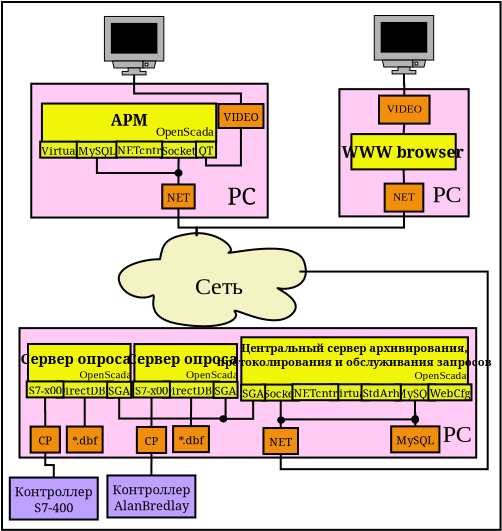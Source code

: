 <?xml version="1.0" encoding="UTF-8"?>
<dia:diagram xmlns:dia="http://www.lysator.liu.se/~alla/dia/">
  <dia:layer name="Тло" visible="true">
    <dia:group>
      <dia:object type="Standard - Box" version="0" id="O0">
        <dia:attribute name="obj_pos">
          <dia:point val="21.493,-13.909"/>
        </dia:attribute>
        <dia:attribute name="obj_bb">
          <dia:rectangle val="21.443,-13.959;46.47,12.534"/>
        </dia:attribute>
        <dia:attribute name="elem_corner">
          <dia:point val="21.493,-13.909"/>
        </dia:attribute>
        <dia:attribute name="elem_width">
          <dia:real val="24.927"/>
        </dia:attribute>
        <dia:attribute name="elem_height">
          <dia:real val="26.392"/>
        </dia:attribute>
        <dia:attribute name="show_background">
          <dia:boolean val="true"/>
        </dia:attribute>
      </dia:object>
      <dia:object type="Flowchart - Box" version="0" id="O1">
        <dia:attribute name="obj_pos">
          <dia:point val="22.029,9.868"/>
        </dia:attribute>
        <dia:attribute name="obj_bb">
          <dia:rectangle val="21.979,9.818;26.185,12.018"/>
        </dia:attribute>
        <dia:attribute name="elem_corner">
          <dia:point val="22.029,9.868"/>
        </dia:attribute>
        <dia:attribute name="elem_width">
          <dia:real val="4.106"/>
        </dia:attribute>
        <dia:attribute name="elem_height">
          <dia:real val="2.1"/>
        </dia:attribute>
        <dia:attribute name="inner_color">
          <dia:color val="#bda0ff"/>
        </dia:attribute>
        <dia:attribute name="show_background">
          <dia:boolean val="true"/>
        </dia:attribute>
        <dia:attribute name="padding">
          <dia:real val="0.2"/>
        </dia:attribute>
        <dia:attribute name="text">
          <dia:composite type="text">
            <dia:attribute name="string">
              <dia:string>#Контроллер
S7-400#</dia:string>
            </dia:attribute>
            <dia:attribute name="font">
              <dia:font family="serif" style="0" name="Times-Roman"/>
            </dia:attribute>
            <dia:attribute name="height">
              <dia:real val="0.8"/>
            </dia:attribute>
            <dia:attribute name="pos">
              <dia:point val="24.082,10.718"/>
            </dia:attribute>
            <dia:attribute name="color">
              <dia:color val="#000000"/>
            </dia:attribute>
            <dia:attribute name="alignment">
              <dia:enum val="1"/>
            </dia:attribute>
          </dia:composite>
        </dia:attribute>
      </dia:object>
      <dia:object type="Network - Cloud" version="0" id="O2">
        <dia:attribute name="obj_pos">
          <dia:point val="27.332,-2.353"/>
        </dia:attribute>
        <dia:attribute name="obj_bb">
          <dia:rectangle val="27.332,-2.353;36.686,2.306"/>
        </dia:attribute>
        <dia:attribute name="elem_corner">
          <dia:point val="27.332,-2.353"/>
        </dia:attribute>
        <dia:attribute name="elem_width">
          <dia:real val="9.354"/>
        </dia:attribute>
        <dia:attribute name="elem_height">
          <dia:real val="4.658"/>
        </dia:attribute>
        <dia:attribute name="line_width">
          <dia:real val="0.1"/>
        </dia:attribute>
        <dia:attribute name="line_colour">
          <dia:color val="#000000"/>
        </dia:attribute>
        <dia:attribute name="fill_colour">
          <dia:color val="#f4f3c4"/>
        </dia:attribute>
        <dia:attribute name="show_background">
          <dia:boolean val="true"/>
        </dia:attribute>
        <dia:attribute name="line_style">
          <dia:enum val="0"/>
          <dia:real val="1"/>
        </dia:attribute>
        <dia:attribute name="text">
          <dia:composite type="text">
            <dia:attribute name="string">
              <dia:string>#Cеть#</dia:string>
            </dia:attribute>
            <dia:attribute name="font">
              <dia:font family="times new roman" style="0" name="Times-Roman"/>
            </dia:attribute>
            <dia:attribute name="height">
              <dia:real val="1.5"/>
            </dia:attribute>
            <dia:attribute name="pos">
              <dia:point val="32.26,0.359"/>
            </dia:attribute>
            <dia:attribute name="color">
              <dia:color val="#000000"/>
            </dia:attribute>
            <dia:attribute name="alignment">
              <dia:enum val="1"/>
            </dia:attribute>
          </dia:composite>
        </dia:attribute>
        <dia:attribute name="flip_horizontal">
          <dia:boolean val="false"/>
        </dia:attribute>
        <dia:attribute name="flip_vertical">
          <dia:boolean val="false"/>
        </dia:attribute>
      </dia:object>
      <dia:object type="Standard - Box" version="0" id="O3">
        <dia:attribute name="obj_pos">
          <dia:point val="22.368,2.397"/>
        </dia:attribute>
        <dia:attribute name="obj_bb">
          <dia:rectangle val="22.318,2.347;45.253,8.92"/>
        </dia:attribute>
        <dia:attribute name="elem_corner">
          <dia:point val="22.368,2.397"/>
        </dia:attribute>
        <dia:attribute name="elem_width">
          <dia:real val="22.835"/>
        </dia:attribute>
        <dia:attribute name="elem_height">
          <dia:real val="6.473"/>
        </dia:attribute>
        <dia:attribute name="inner_color">
          <dia:color val="#ffcbf5"/>
        </dia:attribute>
        <dia:attribute name="show_background">
          <dia:boolean val="true"/>
        </dia:attribute>
      </dia:object>
      <dia:object type="Standard - Text" version="0" id="O4">
        <dia:attribute name="obj_pos">
          <dia:point val="44.25,8.093"/>
        </dia:attribute>
        <dia:attribute name="obj_bb">
          <dia:rectangle val="43.541,7.009;44.925,8.91"/>
        </dia:attribute>
        <dia:attribute name="text">
          <dia:composite type="text">
            <dia:attribute name="string">
              <dia:string>#PC#</dia:string>
            </dia:attribute>
            <dia:attribute name="font">
              <dia:font family="times new roman" style="0" name="Times-Roman"/>
            </dia:attribute>
            <dia:attribute name="height">
              <dia:real val="1.5"/>
            </dia:attribute>
            <dia:attribute name="pos">
              <dia:point val="44.25,8.093"/>
            </dia:attribute>
            <dia:attribute name="color">
              <dia:color val="#000000"/>
            </dia:attribute>
            <dia:attribute name="alignment">
              <dia:enum val="1"/>
            </dia:attribute>
          </dia:composite>
        </dia:attribute>
      </dia:object>
      <dia:object type="Standard - ZigZagLine" version="0" id="O5">
        <dia:attribute name="obj_pos">
          <dia:point val="25.629,5.866"/>
        </dia:attribute>
        <dia:attribute name="obj_bb">
          <dia:rectangle val="25.579,5.816;25.679,7.367"/>
        </dia:attribute>
        <dia:attribute name="orth_points">
          <dia:point val="25.629,5.866"/>
          <dia:point val="25.629,6.592"/>
          <dia:point val="25.629,6.592"/>
          <dia:point val="25.629,7.317"/>
        </dia:attribute>
        <dia:attribute name="orth_orient">
          <dia:enum val="1"/>
          <dia:enum val="0"/>
          <dia:enum val="1"/>
        </dia:attribute>
        <dia:connections>
          <dia:connection handle="1" to="O65" connection="2"/>
        </dia:connections>
      </dia:object>
      <dia:object type="Standard - ZigZagLine" version="0" id="O6">
        <dia:attribute name="obj_pos">
          <dia:point val="23.649,5.861"/>
        </dia:attribute>
        <dia:attribute name="obj_bb">
          <dia:rectangle val="23.599,5.811;23.706,7.37"/>
        </dia:attribute>
        <dia:attribute name="orth_points">
          <dia:point val="23.649,5.861"/>
          <dia:point val="23.649,6.591"/>
          <dia:point val="23.656,6.591"/>
          <dia:point val="23.656,7.32"/>
        </dia:attribute>
        <dia:attribute name="orth_orient">
          <dia:enum val="1"/>
          <dia:enum val="0"/>
          <dia:enum val="1"/>
        </dia:attribute>
        <dia:connections>
          <dia:connection handle="1" to="O64" connection="2"/>
        </dia:connections>
      </dia:object>
      <dia:object type="Standard - ZigZagLine" version="0" id="O7">
        <dia:attribute name="obj_pos">
          <dia:point val="23.656,8.62"/>
        </dia:attribute>
        <dia:attribute name="obj_bb">
          <dia:rectangle val="23.606,8.57;24.132,9.918"/>
        </dia:attribute>
        <dia:attribute name="orth_points">
          <dia:point val="23.656,8.62"/>
          <dia:point val="23.656,9.244"/>
          <dia:point val="24.082,9.244"/>
          <dia:point val="24.082,9.868"/>
        </dia:attribute>
        <dia:attribute name="orth_orient">
          <dia:enum val="1"/>
          <dia:enum val="0"/>
          <dia:enum val="1"/>
        </dia:attribute>
        <dia:connections>
          <dia:connection handle="0" to="O64" connection="13"/>
          <dia:connection handle="1" to="O1" connection="2"/>
        </dia:connections>
      </dia:object>
      <dia:object type="Standard - ZigZagLine" version="0" id="O8">
        <dia:attribute name="obj_pos">
          <dia:point val="35.43,8.692"/>
        </dia:attribute>
        <dia:attribute name="obj_bb">
          <dia:rectangle val="35.38,-0.481;45.827,9.5"/>
        </dia:attribute>
        <dia:attribute name="orth_points">
          <dia:point val="35.43,8.692"/>
          <dia:point val="35.43,9.45"/>
          <dia:point val="45.777,9.45"/>
          <dia:point val="45.777,-0.431"/>
          <dia:point val="36.365,-0.431"/>
        </dia:attribute>
        <dia:attribute name="orth_orient">
          <dia:enum val="1"/>
          <dia:enum val="0"/>
          <dia:enum val="1"/>
          <dia:enum val="0"/>
        </dia:attribute>
        <dia:connections>
          <dia:connection handle="0" to="O63" connection="13"/>
          <dia:connection handle="1" to="O2" connection="2"/>
        </dia:connections>
      </dia:object>
      <dia:object type="Standard - ZigZagLine" version="0" id="O9">
        <dia:attribute name="obj_pos">
          <dia:point val="35.43,6.02"/>
        </dia:attribute>
        <dia:attribute name="obj_bb">
          <dia:rectangle val="35.38,5.97;35.48,7.442"/>
        </dia:attribute>
        <dia:attribute name="orth_points">
          <dia:point val="35.43,6.02"/>
          <dia:point val="35.43,6.02"/>
          <dia:point val="35.43,7.392"/>
        </dia:attribute>
        <dia:attribute name="orth_orient">
          <dia:enum val="0"/>
          <dia:enum val="1"/>
        </dia:attribute>
        <dia:attribute name="autorouting">
          <dia:boolean val="false"/>
        </dia:attribute>
        <dia:connections>
          <dia:connection handle="1" to="O63" connection="2"/>
        </dia:connections>
      </dia:object>
      <dia:object type="Standard - ZigZagLine" version="0" id="O10">
        <dia:attribute name="obj_pos">
          <dia:point val="28.969,5.866"/>
        </dia:attribute>
        <dia:attribute name="obj_bb">
          <dia:rectangle val="28.917,5.816;29.019,7.389"/>
        </dia:attribute>
        <dia:attribute name="orth_points">
          <dia:point val="28.969,5.866"/>
          <dia:point val="28.969,6.603"/>
          <dia:point val="28.967,6.603"/>
          <dia:point val="28.967,7.339"/>
        </dia:attribute>
        <dia:attribute name="orth_orient">
          <dia:enum val="1"/>
          <dia:enum val="0"/>
          <dia:enum val="1"/>
        </dia:attribute>
        <dia:connections>
          <dia:connection handle="1" to="O66" connection="2"/>
        </dia:connections>
      </dia:object>
      <dia:object type="Standard - ZigZagLine" version="0" id="O11">
        <dia:attribute name="obj_pos">
          <dia:point val="30.949,5.871"/>
        </dia:attribute>
        <dia:attribute name="obj_bb">
          <dia:rectangle val="30.893,5.821;30.999,7.347"/>
        </dia:attribute>
        <dia:attribute name="orth_points">
          <dia:point val="30.949,5.871"/>
          <dia:point val="30.949,6.584"/>
          <dia:point val="30.943,6.584"/>
          <dia:point val="30.943,7.297"/>
        </dia:attribute>
        <dia:attribute name="orth_orient">
          <dia:enum val="1"/>
          <dia:enum val="0"/>
          <dia:enum val="1"/>
        </dia:attribute>
        <dia:connections>
          <dia:connection handle="1" to="O67" connection="2"/>
        </dia:connections>
      </dia:object>
      <dia:object type="Flowchart - Box" version="0" id="O12">
        <dia:attribute name="obj_pos">
          <dia:point val="26.91,9.764"/>
        </dia:attribute>
        <dia:attribute name="obj_bb">
          <dia:rectangle val="26.86,9.714;31.065,11.914"/>
        </dia:attribute>
        <dia:attribute name="elem_corner">
          <dia:point val="26.91,9.764"/>
        </dia:attribute>
        <dia:attribute name="elem_width">
          <dia:real val="4.106"/>
        </dia:attribute>
        <dia:attribute name="elem_height">
          <dia:real val="2.1"/>
        </dia:attribute>
        <dia:attribute name="inner_color">
          <dia:color val="#bda0ff"/>
        </dia:attribute>
        <dia:attribute name="show_background">
          <dia:boolean val="true"/>
        </dia:attribute>
        <dia:attribute name="padding">
          <dia:real val="0.2"/>
        </dia:attribute>
        <dia:attribute name="text">
          <dia:composite type="text">
            <dia:attribute name="string">
              <dia:string>#Контроллер
AlanBredlay#</dia:string>
            </dia:attribute>
            <dia:attribute name="font">
              <dia:font family="serif" style="0" name="Times-Roman"/>
            </dia:attribute>
            <dia:attribute name="height">
              <dia:real val="0.8"/>
            </dia:attribute>
            <dia:attribute name="pos">
              <dia:point val="28.963,10.614"/>
            </dia:attribute>
            <dia:attribute name="color">
              <dia:color val="#000000"/>
            </dia:attribute>
            <dia:attribute name="alignment">
              <dia:enum val="1"/>
            </dia:attribute>
          </dia:composite>
        </dia:attribute>
      </dia:object>
      <dia:object type="Standard - ZigZagLine" version="0" id="O13">
        <dia:attribute name="obj_pos">
          <dia:point val="28.967,8.639"/>
        </dia:attribute>
        <dia:attribute name="obj_bb">
          <dia:rectangle val="28.913,8.589;29.017,9.814"/>
        </dia:attribute>
        <dia:attribute name="orth_points">
          <dia:point val="28.967,8.639"/>
          <dia:point val="28.967,9.202"/>
          <dia:point val="28.963,9.202"/>
          <dia:point val="28.963,9.764"/>
        </dia:attribute>
        <dia:attribute name="orth_orient">
          <dia:enum val="1"/>
          <dia:enum val="0"/>
          <dia:enum val="1"/>
        </dia:attribute>
        <dia:connections>
          <dia:connection handle="0" to="O66" connection="13"/>
          <dia:connection handle="1" to="O12" connection="2"/>
        </dia:connections>
      </dia:object>
      <dia:object type="Standard - ZigZagLine" version="0" id="O14">
        <dia:attribute name="obj_pos">
          <dia:point val="27.352,5.879"/>
        </dia:attribute>
        <dia:attribute name="obj_bb">
          <dia:rectangle val="27.302,5.829;32.722,6.968"/>
        </dia:attribute>
        <dia:attribute name="orth_points">
          <dia:point val="27.352,5.879"/>
          <dia:point val="27.352,6.918"/>
          <dia:point val="32.672,6.918"/>
          <dia:point val="32.672,5.884"/>
        </dia:attribute>
        <dia:attribute name="orth_orient">
          <dia:enum val="1"/>
          <dia:enum val="0"/>
          <dia:enum val="1"/>
        </dia:attribute>
        <dia:attribute name="autorouting">
          <dia:boolean val="false"/>
        </dia:attribute>
      </dia:object>
      <dia:object type="Standard - ZigZagLine" version="0" id="O15">
        <dia:attribute name="obj_pos">
          <dia:point val="32.708,6.932"/>
        </dia:attribute>
        <dia:attribute name="obj_bb">
          <dia:rectangle val="32.658,5.968;34.101,6.982"/>
        </dia:attribute>
        <dia:attribute name="orth_points">
          <dia:point val="32.708,6.932"/>
          <dia:point val="34.051,6.932"/>
          <dia:point val="34.051,6.018"/>
        </dia:attribute>
        <dia:attribute name="orth_orient">
          <dia:enum val="0"/>
          <dia:enum val="1"/>
        </dia:attribute>
        <dia:attribute name="autorouting">
          <dia:boolean val="false"/>
        </dia:attribute>
        <dia:connections>
          <dia:connection handle="0" to="O16" connection="4"/>
        </dia:connections>
      </dia:object>
      <dia:object type="Standard - Ellipse" version="0" id="O16">
        <dia:attribute name="obj_pos">
          <dia:point val="32.412,6.801"/>
        </dia:attribute>
        <dia:attribute name="obj_bb">
          <dia:rectangle val="32.362,6.751;32.758,7.114"/>
        </dia:attribute>
        <dia:attribute name="elem_corner">
          <dia:point val="32.412,6.801"/>
        </dia:attribute>
        <dia:attribute name="elem_width">
          <dia:real val="0.296"/>
        </dia:attribute>
        <dia:attribute name="elem_height">
          <dia:real val="0.263"/>
        </dia:attribute>
        <dia:attribute name="inner_color">
          <dia:color val="#010101"/>
        </dia:attribute>
      </dia:object>
      <dia:object type="Standard - ZigZagLine" version="0" id="O17">
        <dia:attribute name="obj_pos">
          <dia:point val="42.142,6.012"/>
        </dia:attribute>
        <dia:attribute name="obj_bb">
          <dia:rectangle val="42.092,5.962;42.207,7.359"/>
        </dia:attribute>
        <dia:attribute name="orth_points">
          <dia:point val="42.142,6.012"/>
          <dia:point val="42.142,6.66"/>
          <dia:point val="42.157,6.66"/>
          <dia:point val="42.157,7.309"/>
        </dia:attribute>
        <dia:attribute name="orth_orient">
          <dia:enum val="1"/>
          <dia:enum val="0"/>
          <dia:enum val="1"/>
        </dia:attribute>
        <dia:connections>
          <dia:connection handle="1" to="O68" connection="2"/>
        </dia:connections>
      </dia:object>
      <dia:object type="Standard - ZigZagLine" version="0" id="O18">
        <dia:attribute name="obj_pos">
          <dia:point val="35.597,6.997"/>
        </dia:attribute>
        <dia:attribute name="obj_bb">
          <dia:rectangle val="35.547,6.911;42.056,7.047"/>
        </dia:attribute>
        <dia:attribute name="orth_points">
          <dia:point val="35.597,6.997"/>
          <dia:point val="35.597,6.961"/>
          <dia:point val="42.006,6.961"/>
        </dia:attribute>
        <dia:attribute name="orth_orient">
          <dia:enum val="1"/>
          <dia:enum val="0"/>
        </dia:attribute>
        <dia:attribute name="autorouting">
          <dia:boolean val="false"/>
        </dia:attribute>
        <dia:connections>
          <dia:connection handle="0" to="O19" connection="4"/>
          <dia:connection handle="1" to="O20" connection="3"/>
        </dia:connections>
      </dia:object>
      <dia:object type="Standard - Ellipse" version="0" id="O19">
        <dia:attribute name="obj_pos">
          <dia:point val="35.301,6.865"/>
        </dia:attribute>
        <dia:attribute name="obj_bb">
          <dia:rectangle val="35.251,6.815;35.647,7.179"/>
        </dia:attribute>
        <dia:attribute name="elem_corner">
          <dia:point val="35.301,6.865"/>
        </dia:attribute>
        <dia:attribute name="elem_width">
          <dia:real val="0.296"/>
        </dia:attribute>
        <dia:attribute name="elem_height">
          <dia:real val="0.263"/>
        </dia:attribute>
        <dia:attribute name="inner_color">
          <dia:color val="#010101"/>
        </dia:attribute>
      </dia:object>
      <dia:object type="Standard - Ellipse" version="0" id="O20">
        <dia:attribute name="obj_pos">
          <dia:point val="42.006,6.793"/>
        </dia:attribute>
        <dia:attribute name="obj_bb">
          <dia:rectangle val="41.956,6.743;42.352,7.179"/>
        </dia:attribute>
        <dia:attribute name="elem_corner">
          <dia:point val="42.006,6.793"/>
        </dia:attribute>
        <dia:attribute name="elem_width">
          <dia:real val="0.296"/>
        </dia:attribute>
        <dia:attribute name="elem_height">
          <dia:real val="0.336"/>
        </dia:attribute>
        <dia:attribute name="inner_color">
          <dia:color val="#010101"/>
        </dia:attribute>
      </dia:object>
      <dia:group>
        <dia:object type="Standard - Box" version="0" id="O21">
          <dia:attribute name="obj_pos">
            <dia:point val="22.956,-9.823"/>
          </dia:attribute>
          <dia:attribute name="obj_bb">
            <dia:rectangle val="22.907,-9.873;34.828,-3.082"/>
          </dia:attribute>
          <dia:attribute name="elem_corner">
            <dia:point val="22.956,-9.823"/>
          </dia:attribute>
          <dia:attribute name="elem_width">
            <dia:real val="11.822"/>
          </dia:attribute>
          <dia:attribute name="elem_height">
            <dia:real val="6.691"/>
          </dia:attribute>
          <dia:attribute name="inner_color">
            <dia:color val="#ffcbf5"/>
          </dia:attribute>
          <dia:attribute name="show_background">
            <dia:boolean val="true"/>
          </dia:attribute>
        </dia:object>
        <dia:object type="Standard - Box" version="0" id="O22">
          <dia:attribute name="obj_pos">
            <dia:point val="23.49,-8.832"/>
          </dia:attribute>
          <dia:attribute name="obj_bb">
            <dia:rectangle val="23.44,-8.882;32.253,-6.859"/>
          </dia:attribute>
          <dia:attribute name="elem_corner">
            <dia:point val="23.49,-8.832"/>
          </dia:attribute>
          <dia:attribute name="elem_width">
            <dia:real val="8.713"/>
          </dia:attribute>
          <dia:attribute name="elem_height">
            <dia:real val="1.923"/>
          </dia:attribute>
          <dia:attribute name="inner_color">
            <dia:color val="#f1f507"/>
          </dia:attribute>
          <dia:attribute name="show_background">
            <dia:boolean val="true"/>
          </dia:attribute>
        </dia:object>
        <dia:object type="Standard - Text" version="0" id="O23">
          <dia:attribute name="obj_pos">
            <dia:point val="33.474,-3.777"/>
          </dia:attribute>
          <dia:attribute name="obj_bb">
            <dia:rectangle val="32.798,-4.861;34.182,-2.959"/>
          </dia:attribute>
          <dia:attribute name="text">
            <dia:composite type="text">
              <dia:attribute name="string">
                <dia:string>#PC#</dia:string>
              </dia:attribute>
              <dia:attribute name="font">
                <dia:font family="serif" style="0" name="Times-Roman"/>
              </dia:attribute>
              <dia:attribute name="height">
                <dia:real val="1.5"/>
              </dia:attribute>
              <dia:attribute name="pos">
                <dia:point val="33.474,-3.777"/>
              </dia:attribute>
              <dia:attribute name="color">
                <dia:color val="#000000"/>
              </dia:attribute>
              <dia:attribute name="alignment">
                <dia:enum val="1"/>
              </dia:attribute>
            </dia:composite>
          </dia:attribute>
        </dia:object>
        <dia:object type="Standard - Text" version="0" id="O24">
          <dia:attribute name="obj_pos">
            <dia:point val="30.648,-7.217"/>
          </dia:attribute>
          <dia:attribute name="obj_bb">
            <dia:rectangle val="29.298,-7.837;32.018,-6.777"/>
          </dia:attribute>
          <dia:attribute name="text">
            <dia:composite type="text">
              <dia:attribute name="string">
                <dia:string>#OpenScada#</dia:string>
              </dia:attribute>
              <dia:attribute name="font">
                <dia:font family="times new roman" style="0" name="Times-Roman"/>
              </dia:attribute>
              <dia:attribute name="height">
                <dia:real val="0.8"/>
              </dia:attribute>
              <dia:attribute name="pos">
                <dia:point val="30.648,-7.217"/>
              </dia:attribute>
              <dia:attribute name="color">
                <dia:color val="#000000"/>
              </dia:attribute>
              <dia:attribute name="alignment">
                <dia:enum val="1"/>
              </dia:attribute>
            </dia:composite>
          </dia:attribute>
        </dia:object>
        <dia:object type="Standard - ZigZagLine" version="0" id="O25">
          <dia:attribute name="obj_pos">
            <dia:point val="30.316,-4.786"/>
          </dia:attribute>
          <dia:attribute name="obj_bb">
            <dia:rectangle val="30.266,-5.266;30.368,-4.736"/>
          </dia:attribute>
          <dia:attribute name="orth_points">
            <dia:point val="30.316,-4.786"/>
            <dia:point val="30.316,-5.034"/>
            <dia:point val="30.318,-5.034"/>
            <dia:point val="30.318,-5.216"/>
          </dia:attribute>
          <dia:attribute name="orth_orient">
            <dia:enum val="1"/>
            <dia:enum val="0"/>
            <dia:enum val="1"/>
          </dia:attribute>
          <dia:attribute name="autorouting">
            <dia:boolean val="false"/>
          </dia:attribute>
          <dia:connections>
            <dia:connection handle="0" to="O37" connection="2"/>
            <dia:connection handle="1" to="O30" connection="6"/>
          </dia:connections>
        </dia:object>
        <dia:object type="Standard - ZigZagLine" version="0" id="O26">
          <dia:attribute name="obj_pos">
            <dia:point val="31.694,-6.13"/>
          </dia:attribute>
          <dia:attribute name="obj_bb">
            <dia:rectangle val="31.644,-7.659;33.489,-5.684"/>
          </dia:attribute>
          <dia:attribute name="orth_points">
            <dia:point val="31.694,-6.13"/>
            <dia:point val="31.694,-5.734"/>
            <dia:point val="33.439,-5.734"/>
            <dia:point val="33.439,-7.609"/>
          </dia:attribute>
          <dia:attribute name="orth_orient">
            <dia:enum val="1"/>
            <dia:enum val="0"/>
            <dia:enum val="1"/>
          </dia:attribute>
          <dia:attribute name="autorouting">
            <dia:boolean val="false"/>
          </dia:attribute>
          <dia:connections>
            <dia:connection handle="0" to="O35" connection="13"/>
            <dia:connection handle="1" to="O38" connection="13"/>
          </dia:connections>
        </dia:object>
        <dia:object type="Network - General Monitor (With Stand)" version="0" id="O27">
          <dia:attribute name="obj_pos">
            <dia:point val="26.614,-13.185"/>
          </dia:attribute>
          <dia:attribute name="obj_bb">
            <dia:rectangle val="26.589,-13.21;29.61,-9.115"/>
          </dia:attribute>
          <dia:attribute name="elem_corner">
            <dia:point val="26.614,-13.185"/>
          </dia:attribute>
          <dia:attribute name="elem_width">
            <dia:real val="2.971"/>
          </dia:attribute>
          <dia:attribute name="elem_height">
            <dia:real val="2.921"/>
          </dia:attribute>
          <dia:attribute name="line_width">
            <dia:real val="0.1"/>
          </dia:attribute>
          <dia:attribute name="line_colour">
            <dia:color val="#000000"/>
          </dia:attribute>
          <dia:attribute name="fill_colour">
            <dia:color val="#ffffff"/>
          </dia:attribute>
          <dia:attribute name="show_background">
            <dia:boolean val="true"/>
          </dia:attribute>
          <dia:attribute name="line_style">
            <dia:enum val="0"/>
            <dia:real val="1"/>
          </dia:attribute>
          <dia:attribute name="text">
            <dia:composite type="text">
              <dia:attribute name="string">
                <dia:string>##</dia:string>
              </dia:attribute>
              <dia:attribute name="font">
                <dia:font family="courier new" style="0" name="Courier"/>
              </dia:attribute>
              <dia:attribute name="height">
                <dia:real val="0.8"/>
              </dia:attribute>
              <dia:attribute name="pos">
                <dia:point val="28.099,-9.615"/>
              </dia:attribute>
              <dia:attribute name="color">
                <dia:color val="#000000"/>
              </dia:attribute>
              <dia:attribute name="alignment">
                <dia:enum val="1"/>
              </dia:attribute>
            </dia:composite>
          </dia:attribute>
          <dia:attribute name="flip_horizontal">
            <dia:boolean val="false"/>
          </dia:attribute>
          <dia:attribute name="flip_vertical">
            <dia:boolean val="false"/>
          </dia:attribute>
        </dia:object>
        <dia:object type="Standard - ZigZagLine" version="0" id="O28">
          <dia:attribute name="obj_pos">
            <dia:point val="33.439,-8.809"/>
          </dia:attribute>
          <dia:attribute name="obj_bb">
            <dia:rectangle val="28.049,-10.314;33.489,-8.759"/>
          </dia:attribute>
          <dia:attribute name="orth_points">
            <dia:point val="33.439,-8.809"/>
            <dia:point val="33.439,-9.334"/>
            <dia:point val="28.099,-9.334"/>
            <dia:point val="28.099,-10.264"/>
          </dia:attribute>
          <dia:attribute name="orth_orient">
            <dia:enum val="1"/>
            <dia:enum val="0"/>
            <dia:enum val="1"/>
          </dia:attribute>
          <dia:attribute name="autorouting">
            <dia:boolean val="false"/>
          </dia:attribute>
          <dia:connections>
            <dia:connection handle="0" to="O38" connection="2"/>
            <dia:connection handle="1" to="O27" connection="0"/>
          </dia:connections>
        </dia:object>
        <dia:object type="Standard - Text" version="0" id="O29">
          <dia:attribute name="obj_pos">
            <dia:point val="27.844,-7.725"/>
          </dia:attribute>
          <dia:attribute name="obj_bb">
            <dia:rectangle val="26.944,-8.5;28.719,-7.175"/>
          </dia:attribute>
          <dia:attribute name="text">
            <dia:composite type="text">
              <dia:attribute name="string">
                <dia:string>#АРМ#</dia:string>
              </dia:attribute>
              <dia:attribute name="font">
                <dia:font family="serif" style="80" name="Times-Roman"/>
              </dia:attribute>
              <dia:attribute name="height">
                <dia:real val="1"/>
              </dia:attribute>
              <dia:attribute name="pos">
                <dia:point val="27.844,-7.725"/>
              </dia:attribute>
              <dia:attribute name="color">
                <dia:color val="#000000"/>
              </dia:attribute>
              <dia:attribute name="alignment">
                <dia:enum val="1"/>
              </dia:attribute>
            </dia:composite>
          </dia:attribute>
        </dia:object>
        <dia:object type="Standard - Ellipse" version="0" id="O30">
          <dia:attribute name="obj_pos">
            <dia:point val="30.17,-5.502"/>
          </dia:attribute>
          <dia:attribute name="obj_bb">
            <dia:rectangle val="30.12,-5.552;30.516,-5.166"/>
          </dia:attribute>
          <dia:attribute name="elem_corner">
            <dia:point val="30.17,-5.502"/>
          </dia:attribute>
          <dia:attribute name="elem_width">
            <dia:real val="0.296"/>
          </dia:attribute>
          <dia:attribute name="elem_height">
            <dia:real val="0.286"/>
          </dia:attribute>
          <dia:attribute name="inner_color">
            <dia:color val="#010101"/>
          </dia:attribute>
        </dia:object>
        <dia:object type="Standard - ZigZagLine" version="0" id="O31">
          <dia:attribute name="obj_pos">
            <dia:point val="26.238,-6.122"/>
          </dia:attribute>
          <dia:attribute name="obj_bb">
            <dia:rectangle val="26.188,-6.172;30.22,-5.309"/>
          </dia:attribute>
          <dia:attribute name="orth_points">
            <dia:point val="26.238,-6.122"/>
            <dia:point val="26.238,-5.359"/>
            <dia:point val="30.17,-5.359"/>
          </dia:attribute>
          <dia:attribute name="orth_orient">
            <dia:enum val="1"/>
            <dia:enum val="0"/>
          </dia:attribute>
          <dia:connections>
            <dia:connection handle="0" to="O33" connection="13"/>
            <dia:connection handle="1" to="O30" connection="3"/>
          </dia:connections>
        </dia:object>
        <dia:object type="Flowchart - Box" version="0" id="O32">
          <dia:attribute name="obj_pos">
            <dia:point val="23.497,-6.927"/>
          </dia:attribute>
          <dia:attribute name="obj_bb">
            <dia:rectangle val="23.447,-6.977;25.321,-6.077"/>
          </dia:attribute>
          <dia:attribute name="elem_corner">
            <dia:point val="23.497,-6.927"/>
          </dia:attribute>
          <dia:attribute name="elem_width">
            <dia:real val="1.774"/>
          </dia:attribute>
          <dia:attribute name="elem_height">
            <dia:real val="0.8"/>
          </dia:attribute>
          <dia:attribute name="inner_color">
            <dia:color val="#e7f11f"/>
          </dia:attribute>
          <dia:attribute name="show_background">
            <dia:boolean val="true"/>
          </dia:attribute>
          <dia:attribute name="padding">
            <dia:real val="0"/>
          </dia:attribute>
          <dia:attribute name="text">
            <dia:composite type="text">
              <dia:attribute name="string">
                <dia:string>#Virtual#</dia:string>
              </dia:attribute>
              <dia:attribute name="font">
                <dia:font family="serif" style="0" name="Times-Roman"/>
              </dia:attribute>
              <dia:attribute name="height">
                <dia:real val="0.7"/>
              </dia:attribute>
              <dia:attribute name="pos">
                <dia:point val="24.384,-6.377"/>
              </dia:attribute>
              <dia:attribute name="color">
                <dia:color val="#000000"/>
              </dia:attribute>
              <dia:attribute name="alignment">
                <dia:enum val="1"/>
              </dia:attribute>
            </dia:composite>
          </dia:attribute>
        </dia:object>
        <dia:object type="Flowchart - Box" version="0" id="O33">
          <dia:attribute name="obj_pos">
            <dia:point val="25.241,-6.922"/>
          </dia:attribute>
          <dia:attribute name="obj_bb">
            <dia:rectangle val="25.191,-6.972;27.285,-6.072"/>
          </dia:attribute>
          <dia:attribute name="elem_corner">
            <dia:point val="25.241,-6.922"/>
          </dia:attribute>
          <dia:attribute name="elem_width">
            <dia:real val="1.994"/>
          </dia:attribute>
          <dia:attribute name="elem_height">
            <dia:real val="0.8"/>
          </dia:attribute>
          <dia:attribute name="inner_color">
            <dia:color val="#e7f11f"/>
          </dia:attribute>
          <dia:attribute name="show_background">
            <dia:boolean val="true"/>
          </dia:attribute>
          <dia:attribute name="padding">
            <dia:real val="0"/>
          </dia:attribute>
          <dia:attribute name="text">
            <dia:composite type="text">
              <dia:attribute name="string">
                <dia:string>#MySQL#</dia:string>
              </dia:attribute>
              <dia:attribute name="font">
                <dia:font family="serif" style="0" name="Times-Roman"/>
              </dia:attribute>
              <dia:attribute name="height">
                <dia:real val="0.7"/>
              </dia:attribute>
              <dia:attribute name="pos">
                <dia:point val="26.238,-6.372"/>
              </dia:attribute>
              <dia:attribute name="color">
                <dia:color val="#000000"/>
              </dia:attribute>
              <dia:attribute name="alignment">
                <dia:enum val="1"/>
              </dia:attribute>
            </dia:composite>
          </dia:attribute>
        </dia:object>
        <dia:object type="Flowchart - Box" version="0" id="O34">
          <dia:attribute name="obj_pos">
            <dia:point val="29.461,-6.922"/>
          </dia:attribute>
          <dia:attribute name="obj_bb">
            <dia:rectangle val="29.411,-6.972;31.241,-6.072"/>
          </dia:attribute>
          <dia:attribute name="elem_corner">
            <dia:point val="29.461,-6.922"/>
          </dia:attribute>
          <dia:attribute name="elem_width">
            <dia:real val="1.73"/>
          </dia:attribute>
          <dia:attribute name="elem_height">
            <dia:real val="0.8"/>
          </dia:attribute>
          <dia:attribute name="inner_color">
            <dia:color val="#e7f11f"/>
          </dia:attribute>
          <dia:attribute name="show_background">
            <dia:boolean val="true"/>
          </dia:attribute>
          <dia:attribute name="padding">
            <dia:real val="0"/>
          </dia:attribute>
          <dia:attribute name="text">
            <dia:composite type="text">
              <dia:attribute name="string">
                <dia:string>#Socket#</dia:string>
              </dia:attribute>
              <dia:attribute name="font">
                <dia:font family="serif" style="0" name="Times-Roman"/>
              </dia:attribute>
              <dia:attribute name="height">
                <dia:real val="0.7"/>
              </dia:attribute>
              <dia:attribute name="pos">
                <dia:point val="30.326,-6.372"/>
              </dia:attribute>
              <dia:attribute name="color">
                <dia:color val="#000000"/>
              </dia:attribute>
              <dia:attribute name="alignment">
                <dia:enum val="1"/>
              </dia:attribute>
            </dia:composite>
          </dia:attribute>
        </dia:object>
        <dia:object type="Flowchart - Box" version="0" id="O35">
          <dia:attribute name="obj_pos">
            <dia:point val="31.192,-6.93"/>
          </dia:attribute>
          <dia:attribute name="obj_bb">
            <dia:rectangle val="31.142,-6.98;32.246,-6.08"/>
          </dia:attribute>
          <dia:attribute name="elem_corner">
            <dia:point val="31.192,-6.93"/>
          </dia:attribute>
          <dia:attribute name="elem_width">
            <dia:real val="1.004"/>
          </dia:attribute>
          <dia:attribute name="elem_height">
            <dia:real val="0.8"/>
          </dia:attribute>
          <dia:attribute name="inner_color">
            <dia:color val="#e7f11f"/>
          </dia:attribute>
          <dia:attribute name="show_background">
            <dia:boolean val="true"/>
          </dia:attribute>
          <dia:attribute name="padding">
            <dia:real val="0"/>
          </dia:attribute>
          <dia:attribute name="text">
            <dia:composite type="text">
              <dia:attribute name="string">
                <dia:string>#QT#</dia:string>
              </dia:attribute>
              <dia:attribute name="font">
                <dia:font family="serif" style="0" name="Times-Roman"/>
              </dia:attribute>
              <dia:attribute name="height">
                <dia:real val="0.7"/>
              </dia:attribute>
              <dia:attribute name="pos">
                <dia:point val="31.694,-6.38"/>
              </dia:attribute>
              <dia:attribute name="color">
                <dia:color val="#000000"/>
              </dia:attribute>
              <dia:attribute name="alignment">
                <dia:enum val="1"/>
              </dia:attribute>
            </dia:composite>
          </dia:attribute>
        </dia:object>
        <dia:object type="Flowchart - Box" version="0" id="O36">
          <dia:attribute name="obj_pos">
            <dia:point val="27.251,-6.935"/>
          </dia:attribute>
          <dia:attribute name="obj_bb">
            <dia:rectangle val="27.201,-6.985;29.515,-6.085"/>
          </dia:attribute>
          <dia:attribute name="elem_corner">
            <dia:point val="27.251,-6.935"/>
          </dia:attribute>
          <dia:attribute name="elem_width">
            <dia:real val="2.214"/>
          </dia:attribute>
          <dia:attribute name="elem_height">
            <dia:real val="0.8"/>
          </dia:attribute>
          <dia:attribute name="inner_color">
            <dia:color val="#e7f11f"/>
          </dia:attribute>
          <dia:attribute name="show_background">
            <dia:boolean val="true"/>
          </dia:attribute>
          <dia:attribute name="padding">
            <dia:real val="0"/>
          </dia:attribute>
          <dia:attribute name="text">
            <dia:composite type="text">
              <dia:attribute name="string">
                <dia:string>#NETcntr#</dia:string>
              </dia:attribute>
              <dia:attribute name="font">
                <dia:font family="serif" style="0" name="Times-Roman"/>
              </dia:attribute>
              <dia:attribute name="height">
                <dia:real val="0.7"/>
              </dia:attribute>
              <dia:attribute name="pos">
                <dia:point val="28.358,-6.385"/>
              </dia:attribute>
              <dia:attribute name="color">
                <dia:color val="#000000"/>
              </dia:attribute>
              <dia:attribute name="alignment">
                <dia:enum val="1"/>
              </dia:attribute>
            </dia:composite>
          </dia:attribute>
        </dia:object>
        <dia:object type="Flowchart - Box" version="0" id="O37">
          <dia:attribute name="obj_pos">
            <dia:point val="29.566,-4.786"/>
          </dia:attribute>
          <dia:attribute name="obj_bb">
            <dia:rectangle val="29.516,-4.836;31.116,-3.536"/>
          </dia:attribute>
          <dia:attribute name="elem_corner">
            <dia:point val="29.566,-4.786"/>
          </dia:attribute>
          <dia:attribute name="elem_width">
            <dia:real val="1.5"/>
          </dia:attribute>
          <dia:attribute name="elem_height">
            <dia:real val="1.2"/>
          </dia:attribute>
          <dia:attribute name="inner_color">
            <dia:color val="#f18f0d"/>
          </dia:attribute>
          <dia:attribute name="show_background">
            <dia:boolean val="true"/>
          </dia:attribute>
          <dia:attribute name="padding">
            <dia:real val="0.2"/>
          </dia:attribute>
          <dia:attribute name="text">
            <dia:composite type="text">
              <dia:attribute name="string">
                <dia:string>#NET#</dia:string>
              </dia:attribute>
              <dia:attribute name="font">
                <dia:font family="serif" style="0" name="Times-Roman"/>
              </dia:attribute>
              <dia:attribute name="height">
                <dia:real val="0.7"/>
              </dia:attribute>
              <dia:attribute name="pos">
                <dia:point val="30.316,-4.036"/>
              </dia:attribute>
              <dia:attribute name="color">
                <dia:color val="#000000"/>
              </dia:attribute>
              <dia:attribute name="alignment">
                <dia:enum val="1"/>
              </dia:attribute>
            </dia:composite>
          </dia:attribute>
        </dia:object>
        <dia:object type="Flowchart - Box" version="0" id="O38">
          <dia:attribute name="obj_pos">
            <dia:point val="32.439,-8.809"/>
          </dia:attribute>
          <dia:attribute name="obj_bb">
            <dia:rectangle val="32.389,-8.859;34.489,-7.559"/>
          </dia:attribute>
          <dia:attribute name="elem_corner">
            <dia:point val="32.439,-8.809"/>
          </dia:attribute>
          <dia:attribute name="elem_width">
            <dia:real val="2"/>
          </dia:attribute>
          <dia:attribute name="elem_height">
            <dia:real val="1.2"/>
          </dia:attribute>
          <dia:attribute name="inner_color">
            <dia:color val="#f18f0d"/>
          </dia:attribute>
          <dia:attribute name="show_background">
            <dia:boolean val="true"/>
          </dia:attribute>
          <dia:attribute name="padding">
            <dia:real val="0.2"/>
          </dia:attribute>
          <dia:attribute name="text">
            <dia:composite type="text">
              <dia:attribute name="string">
                <dia:string>#VIDEO#</dia:string>
              </dia:attribute>
              <dia:attribute name="font">
                <dia:font family="serif" style="0" name="Times-Roman"/>
              </dia:attribute>
              <dia:attribute name="height">
                <dia:real val="0.7"/>
              </dia:attribute>
              <dia:attribute name="pos">
                <dia:point val="33.439,-8.059"/>
              </dia:attribute>
              <dia:attribute name="color">
                <dia:color val="#000000"/>
              </dia:attribute>
              <dia:attribute name="alignment">
                <dia:enum val="1"/>
              </dia:attribute>
            </dia:composite>
          </dia:attribute>
        </dia:object>
        <dia:object type="Standard - ZigZagLine" version="0" id="O39">
          <dia:attribute name="obj_pos">
            <dia:point val="30.318,-5.502"/>
          </dia:attribute>
          <dia:attribute name="obj_bb">
            <dia:rectangle val="30.268,-6.172;30.376,-5.452"/>
          </dia:attribute>
          <dia:attribute name="orth_points">
            <dia:point val="30.318,-5.502"/>
            <dia:point val="30.318,-5.929"/>
            <dia:point val="30.326,-5.929"/>
            <dia:point val="30.326,-6.122"/>
          </dia:attribute>
          <dia:attribute name="orth_orient">
            <dia:enum val="1"/>
            <dia:enum val="0"/>
            <dia:enum val="1"/>
          </dia:attribute>
          <dia:attribute name="autorouting">
            <dia:boolean val="false"/>
          </dia:attribute>
          <dia:connections>
            <dia:connection handle="0" to="O30" connection="1"/>
            <dia:connection handle="1" to="O34" connection="13"/>
          </dia:connections>
        </dia:object>
      </dia:group>
      <dia:object type="Standard - ZigZagLine" version="0" id="O40">
        <dia:attribute name="obj_pos">
          <dia:point val="31.224,-2.201"/>
        </dia:attribute>
        <dia:attribute name="obj_bb">
          <dia:rectangle val="30.266,-3.636;31.274,-2.151"/>
        </dia:attribute>
        <dia:attribute name="orth_points">
          <dia:point val="31.224,-2.201"/>
          <dia:point val="31.224,-2.63"/>
          <dia:point val="30.316,-2.63"/>
          <dia:point val="30.316,-3.586"/>
        </dia:attribute>
        <dia:attribute name="orth_orient">
          <dia:enum val="1"/>
          <dia:enum val="0"/>
          <dia:enum val="1"/>
        </dia:attribute>
        <dia:attribute name="autorouting">
          <dia:boolean val="false"/>
        </dia:attribute>
        <dia:connections>
          <dia:connection handle="0" to="O2" connection="3"/>
        </dia:connections>
      </dia:object>
      <dia:group>
        <dia:object type="Network - General Monitor (With Stand)" version="0" id="O41">
          <dia:attribute name="obj_pos">
            <dia:point val="40.106,-13.233"/>
          </dia:attribute>
          <dia:attribute name="obj_bb">
            <dia:rectangle val="40.081,-13.258;43.102,-9.123"/>
          </dia:attribute>
          <dia:attribute name="elem_corner">
            <dia:point val="40.106,-13.233"/>
          </dia:attribute>
          <dia:attribute name="elem_width">
            <dia:real val="2.971"/>
          </dia:attribute>
          <dia:attribute name="elem_height">
            <dia:real val="2.921"/>
          </dia:attribute>
          <dia:attribute name="line_width">
            <dia:real val="0.1"/>
          </dia:attribute>
          <dia:attribute name="line_colour">
            <dia:color val="#000000"/>
          </dia:attribute>
          <dia:attribute name="fill_colour">
            <dia:color val="#ffffff"/>
          </dia:attribute>
          <dia:attribute name="show_background">
            <dia:boolean val="true"/>
          </dia:attribute>
          <dia:attribute name="line_style">
            <dia:enum val="0"/>
            <dia:real val="1"/>
          </dia:attribute>
          <dia:attribute name="text">
            <dia:composite type="text">
              <dia:attribute name="string">
                <dia:string>##</dia:string>
              </dia:attribute>
              <dia:attribute name="font">
                <dia:font family="courier new" style="0" name="Courier"/>
              </dia:attribute>
              <dia:attribute name="height">
                <dia:real val="0.8"/>
              </dia:attribute>
              <dia:attribute name="pos">
                <dia:point val="41.591,-9.663"/>
              </dia:attribute>
              <dia:attribute name="color">
                <dia:color val="#000000"/>
              </dia:attribute>
              <dia:attribute name="alignment">
                <dia:enum val="1"/>
              </dia:attribute>
            </dia:composite>
          </dia:attribute>
          <dia:attribute name="flip_horizontal">
            <dia:boolean val="false"/>
          </dia:attribute>
          <dia:attribute name="flip_vertical">
            <dia:boolean val="false"/>
          </dia:attribute>
        </dia:object>
        <dia:object type="Standard - Box" version="0" id="O42">
          <dia:attribute name="obj_pos">
            <dia:point val="38.363,-9.552"/>
          </dia:attribute>
          <dia:attribute name="obj_bb">
            <dia:rectangle val="38.313,-9.602;44.877,-3.139"/>
          </dia:attribute>
          <dia:attribute name="elem_corner">
            <dia:point val="38.363,-9.552"/>
          </dia:attribute>
          <dia:attribute name="elem_width">
            <dia:real val="6.463"/>
          </dia:attribute>
          <dia:attribute name="elem_height">
            <dia:real val="6.363"/>
          </dia:attribute>
          <dia:attribute name="inner_color">
            <dia:color val="#ffcbf5"/>
          </dia:attribute>
          <dia:attribute name="show_background">
            <dia:boolean val="true"/>
          </dia:attribute>
        </dia:object>
        <dia:object type="Standard - Text" version="0" id="O43">
          <dia:attribute name="obj_pos">
            <dia:point val="43.738,-3.892"/>
          </dia:attribute>
          <dia:attribute name="obj_bb">
            <dia:rectangle val="43.063,-4.975;44.447,-3.074"/>
          </dia:attribute>
          <dia:attribute name="text">
            <dia:composite type="text">
              <dia:attribute name="string">
                <dia:string>#PC#</dia:string>
              </dia:attribute>
              <dia:attribute name="font">
                <dia:font family="times new roman" style="0" name="Times-Roman"/>
              </dia:attribute>
              <dia:attribute name="height">
                <dia:real val="1.5"/>
              </dia:attribute>
              <dia:attribute name="pos">
                <dia:point val="43.738,-3.892"/>
              </dia:attribute>
              <dia:attribute name="color">
                <dia:color val="#000000"/>
              </dia:attribute>
              <dia:attribute name="alignment">
                <dia:enum val="1"/>
              </dia:attribute>
            </dia:composite>
          </dia:attribute>
        </dia:object>
        <dia:object type="Standard - Box" version="0" id="O44">
          <dia:attribute name="obj_pos">
            <dia:point val="38.964,-7.304"/>
          </dia:attribute>
          <dia:attribute name="obj_bb">
            <dia:rectangle val="38.914,-7.354;44.228,-5.49"/>
          </dia:attribute>
          <dia:attribute name="elem_corner">
            <dia:point val="38.964,-7.304"/>
          </dia:attribute>
          <dia:attribute name="elem_width">
            <dia:real val="5.214"/>
          </dia:attribute>
          <dia:attribute name="elem_height">
            <dia:real val="1.764"/>
          </dia:attribute>
          <dia:attribute name="inner_color">
            <dia:color val="#f1f507"/>
          </dia:attribute>
          <dia:attribute name="show_background">
            <dia:boolean val="true"/>
          </dia:attribute>
        </dia:object>
        <dia:object type="Standard - Text" version="0" id="O45">
          <dia:attribute name="obj_pos">
            <dia:point val="41.514,-6.125"/>
          </dia:attribute>
          <dia:attribute name="obj_bb">
            <dia:rectangle val="39.039,-6.9;44.014,-5.575"/>
          </dia:attribute>
          <dia:attribute name="text">
            <dia:composite type="text">
              <dia:attribute name="string">
                <dia:string>#WWW browser#</dia:string>
              </dia:attribute>
              <dia:attribute name="font">
                <dia:font family="serif" style="80" name="Times-Roman"/>
              </dia:attribute>
              <dia:attribute name="height">
                <dia:real val="1"/>
              </dia:attribute>
              <dia:attribute name="pos">
                <dia:point val="41.514,-6.125"/>
              </dia:attribute>
              <dia:attribute name="color">
                <dia:color val="#000000"/>
              </dia:attribute>
              <dia:attribute name="alignment">
                <dia:enum val="1"/>
              </dia:attribute>
            </dia:composite>
          </dia:attribute>
        </dia:object>
        <dia:object type="Standard - Line" version="0" id="O46">
          <dia:attribute name="obj_pos">
            <dia:point val="41.571,-5.54"/>
          </dia:attribute>
          <dia:attribute name="obj_bb">
            <dia:rectangle val="41.52,-5.592;41.644,-4.778"/>
          </dia:attribute>
          <dia:attribute name="conn_endpoints">
            <dia:point val="41.571,-5.54"/>
            <dia:point val="41.593,-4.83"/>
          </dia:attribute>
          <dia:attribute name="numcp">
            <dia:int val="1"/>
          </dia:attribute>
          <dia:connections>
            <dia:connection handle="0" to="O44" connection="6"/>
            <dia:connection handle="1" to="O48" connection="2"/>
          </dia:connections>
        </dia:object>
        <dia:object type="Standard - Line" version="0" id="O47">
          <dia:attribute name="obj_pos">
            <dia:point val="41.607,-7.829"/>
          </dia:attribute>
          <dia:attribute name="obj_bb">
            <dia:rectangle val="41.518,-7.883;41.66,-7.25"/>
          </dia:attribute>
          <dia:attribute name="conn_endpoints">
            <dia:point val="41.607,-7.829"/>
            <dia:point val="41.571,-7.304"/>
          </dia:attribute>
          <dia:attribute name="numcp">
            <dia:int val="1"/>
          </dia:attribute>
          <dia:connections>
            <dia:connection handle="0" to="O49" connection="13"/>
            <dia:connection handle="1" to="O44" connection="1"/>
          </dia:connections>
        </dia:object>
        <dia:object type="Flowchart - Box" version="0" id="O48">
          <dia:attribute name="obj_pos">
            <dia:point val="40.626,-4.83"/>
          </dia:attribute>
          <dia:attribute name="obj_bb">
            <dia:rectangle val="40.576,-4.88;42.61,-3.38"/>
          </dia:attribute>
          <dia:attribute name="elem_corner">
            <dia:point val="40.626,-4.83"/>
          </dia:attribute>
          <dia:attribute name="elem_width">
            <dia:real val="1.934"/>
          </dia:attribute>
          <dia:attribute name="elem_height">
            <dia:real val="1.4"/>
          </dia:attribute>
          <dia:attribute name="inner_color">
            <dia:color val="#f18f0d"/>
          </dia:attribute>
          <dia:attribute name="show_background">
            <dia:boolean val="true"/>
          </dia:attribute>
          <dia:attribute name="padding">
            <dia:real val="0.2"/>
          </dia:attribute>
          <dia:attribute name="text">
            <dia:composite type="text">
              <dia:attribute name="string">
                <dia:string>#NET#</dia:string>
              </dia:attribute>
              <dia:attribute name="font">
                <dia:font family="times new roman" style="0" name="Times-Roman"/>
              </dia:attribute>
              <dia:attribute name="height">
                <dia:real val="0.7"/>
              </dia:attribute>
              <dia:attribute name="pos">
                <dia:point val="41.593,-3.98"/>
              </dia:attribute>
              <dia:attribute name="color">
                <dia:color val="#000000"/>
              </dia:attribute>
              <dia:attribute name="alignment">
                <dia:enum val="1"/>
              </dia:attribute>
            </dia:composite>
          </dia:attribute>
        </dia:object>
        <dia:object type="Flowchart - Box" version="0" id="O49">
          <dia:attribute name="obj_pos">
            <dia:point val="40.343,-9.229"/>
          </dia:attribute>
          <dia:attribute name="obj_bb">
            <dia:rectangle val="40.293,-9.279;42.921,-7.779"/>
          </dia:attribute>
          <dia:attribute name="elem_corner">
            <dia:point val="40.343,-9.229"/>
          </dia:attribute>
          <dia:attribute name="elem_width">
            <dia:real val="2.528"/>
          </dia:attribute>
          <dia:attribute name="elem_height">
            <dia:real val="1.4"/>
          </dia:attribute>
          <dia:attribute name="inner_color">
            <dia:color val="#f18f0d"/>
          </dia:attribute>
          <dia:attribute name="show_background">
            <dia:boolean val="true"/>
          </dia:attribute>
          <dia:attribute name="padding">
            <dia:real val="0.2"/>
          </dia:attribute>
          <dia:attribute name="text">
            <dia:composite type="text">
              <dia:attribute name="string">
                <dia:string>#VIDEO#</dia:string>
              </dia:attribute>
              <dia:attribute name="font">
                <dia:font family="times new roman" style="0" name="Times-Roman"/>
              </dia:attribute>
              <dia:attribute name="height">
                <dia:real val="0.7"/>
              </dia:attribute>
              <dia:attribute name="pos">
                <dia:point val="41.607,-8.379"/>
              </dia:attribute>
              <dia:attribute name="color">
                <dia:color val="#000000"/>
              </dia:attribute>
              <dia:attribute name="alignment">
                <dia:enum val="1"/>
              </dia:attribute>
            </dia:composite>
          </dia:attribute>
        </dia:object>
        <dia:object type="Standard - ZigZagLine" version="0" id="O50">
          <dia:attribute name="obj_pos">
            <dia:point val="41.607,-9.229"/>
          </dia:attribute>
          <dia:attribute name="obj_bb">
            <dia:rectangle val="41.541,-10.362;41.657,-9.179"/>
          </dia:attribute>
          <dia:attribute name="orth_points">
            <dia:point val="41.607,-9.229"/>
            <dia:point val="41.607,-9.771"/>
            <dia:point val="41.591,-9.771"/>
            <dia:point val="41.591,-10.312"/>
          </dia:attribute>
          <dia:attribute name="orth_orient">
            <dia:enum val="1"/>
            <dia:enum val="0"/>
            <dia:enum val="1"/>
          </dia:attribute>
          <dia:connections>
            <dia:connection handle="0" to="O49" connection="2"/>
            <dia:connection handle="1" to="O41" connection="0"/>
          </dia:connections>
        </dia:object>
      </dia:group>
      <dia:group>
        <dia:object type="Standard - Box" version="0" id="O51">
          <dia:attribute name="obj_pos">
            <dia:point val="22.793,3.19"/>
          </dia:attribute>
          <dia:attribute name="obj_bb">
            <dia:rectangle val="22.743,3.14;27.972,5.172"/>
          </dia:attribute>
          <dia:attribute name="elem_corner">
            <dia:point val="22.793,3.19"/>
          </dia:attribute>
          <dia:attribute name="elem_width">
            <dia:real val="5.129"/>
          </dia:attribute>
          <dia:attribute name="elem_height">
            <dia:real val="1.932"/>
          </dia:attribute>
          <dia:attribute name="inner_color">
            <dia:color val="#f1f507"/>
          </dia:attribute>
          <dia:attribute name="show_background">
            <dia:boolean val="true"/>
          </dia:attribute>
        </dia:object>
        <dia:object type="Standard - Text" version="0" id="O52">
          <dia:attribute name="obj_pos">
            <dia:point val="26.673,4.902"/>
          </dia:attribute>
          <dia:attribute name="obj_bb">
            <dia:rectangle val="25.573,4.402;27.773,5.302"/>
          </dia:attribute>
          <dia:attribute name="text">
            <dia:composite type="text">
              <dia:attribute name="string">
                <dia:string>#OpenScada#</dia:string>
              </dia:attribute>
              <dia:attribute name="font">
                <dia:font family="times new roman" style="0" name="Times-Roman"/>
              </dia:attribute>
              <dia:attribute name="height">
                <dia:real val="0.7"/>
              </dia:attribute>
              <dia:attribute name="pos">
                <dia:point val="26.673,4.902"/>
              </dia:attribute>
              <dia:attribute name="color">
                <dia:color val="#000000"/>
              </dia:attribute>
              <dia:attribute name="alignment">
                <dia:enum val="1"/>
              </dia:attribute>
            </dia:composite>
          </dia:attribute>
        </dia:object>
        <dia:object type="Standard - Text" version="0" id="O53">
          <dia:attribute name="obj_pos">
            <dia:point val="25.497,4.185"/>
          </dia:attribute>
          <dia:attribute name="obj_bb">
            <dia:rectangle val="23.247,3.535;27.747,4.635"/>
          </dia:attribute>
          <dia:attribute name="text">
            <dia:composite type="text">
              <dia:attribute name="string">
                <dia:string>#Cервер опроса 1#</dia:string>
              </dia:attribute>
              <dia:attribute name="font">
                <dia:font family="serif" style="80" name="Times-Roman"/>
              </dia:attribute>
              <dia:attribute name="height">
                <dia:real val="0.9"/>
              </dia:attribute>
              <dia:attribute name="pos">
                <dia:point val="25.497,4.185"/>
              </dia:attribute>
              <dia:attribute name="color">
                <dia:color val="#000000"/>
              </dia:attribute>
              <dia:attribute name="alignment">
                <dia:enum val="1"/>
              </dia:attribute>
            </dia:composite>
          </dia:attribute>
        </dia:object>
        <dia:object type="Flowchart - Box" version="0" id="O54">
          <dia:attribute name="obj_pos">
            <dia:point val="24.479,5.066"/>
          </dia:attribute>
          <dia:attribute name="obj_bb">
            <dia:rectangle val="24.429,5.016;26.829,5.916"/>
          </dia:attribute>
          <dia:attribute name="elem_corner">
            <dia:point val="24.479,5.066"/>
          </dia:attribute>
          <dia:attribute name="elem_width">
            <dia:real val="2.3"/>
          </dia:attribute>
          <dia:attribute name="elem_height">
            <dia:real val="0.8"/>
          </dia:attribute>
          <dia:attribute name="inner_color">
            <dia:color val="#e7f11f"/>
          </dia:attribute>
          <dia:attribute name="show_background">
            <dia:boolean val="true"/>
          </dia:attribute>
          <dia:attribute name="padding">
            <dia:real val="0"/>
          </dia:attribute>
          <dia:attribute name="text">
            <dia:composite type="text">
              <dia:attribute name="string">
                <dia:string>#DirectDBF#</dia:string>
              </dia:attribute>
              <dia:attribute name="font">
                <dia:font family="serif" style="0" name="Times-Roman"/>
              </dia:attribute>
              <dia:attribute name="height">
                <dia:real val="0.7"/>
              </dia:attribute>
              <dia:attribute name="pos">
                <dia:point val="25.629,5.616"/>
              </dia:attribute>
              <dia:attribute name="color">
                <dia:color val="#000000"/>
              </dia:attribute>
              <dia:attribute name="alignment">
                <dia:enum val="1"/>
              </dia:attribute>
            </dia:composite>
          </dia:attribute>
        </dia:object>
        <dia:object type="Flowchart - Box" version="0" id="O55">
          <dia:attribute name="obj_pos">
            <dia:point val="22.795,5.061"/>
          </dia:attribute>
          <dia:attribute name="obj_bb">
            <dia:rectangle val="22.745,5.011;24.553,5.911"/>
          </dia:attribute>
          <dia:attribute name="elem_corner">
            <dia:point val="22.795,5.061"/>
          </dia:attribute>
          <dia:attribute name="elem_width">
            <dia:real val="1.708"/>
          </dia:attribute>
          <dia:attribute name="elem_height">
            <dia:real val="0.8"/>
          </dia:attribute>
          <dia:attribute name="inner_color">
            <dia:color val="#e7f11f"/>
          </dia:attribute>
          <dia:attribute name="show_background">
            <dia:boolean val="true"/>
          </dia:attribute>
          <dia:attribute name="padding">
            <dia:real val="0"/>
          </dia:attribute>
          <dia:attribute name="text">
            <dia:composite type="text">
              <dia:attribute name="string">
                <dia:string>#S7-x00#</dia:string>
              </dia:attribute>
              <dia:attribute name="font">
                <dia:font family="serif" style="0" name="Times-Roman"/>
              </dia:attribute>
              <dia:attribute name="height">
                <dia:real val="0.7"/>
              </dia:attribute>
              <dia:attribute name="pos">
                <dia:point val="23.649,5.611"/>
              </dia:attribute>
              <dia:attribute name="color">
                <dia:color val="#000000"/>
              </dia:attribute>
              <dia:attribute name="alignment">
                <dia:enum val="1"/>
              </dia:attribute>
            </dia:composite>
          </dia:attribute>
        </dia:object>
        <dia:object type="Flowchart - Box" version="0" id="O56">
          <dia:attribute name="obj_pos">
            <dia:point val="26.762,5.079"/>
          </dia:attribute>
          <dia:attribute name="obj_bb">
            <dia:rectangle val="26.712,5.029;27.992,5.929"/>
          </dia:attribute>
          <dia:attribute name="elem_corner">
            <dia:point val="26.762,5.079"/>
          </dia:attribute>
          <dia:attribute name="elem_width">
            <dia:real val="1.18"/>
          </dia:attribute>
          <dia:attribute name="elem_height">
            <dia:real val="0.8"/>
          </dia:attribute>
          <dia:attribute name="inner_color">
            <dia:color val="#e7f11f"/>
          </dia:attribute>
          <dia:attribute name="show_background">
            <dia:boolean val="true"/>
          </dia:attribute>
          <dia:attribute name="padding">
            <dia:real val="0"/>
          </dia:attribute>
          <dia:attribute name="text">
            <dia:composite type="text">
              <dia:attribute name="string">
                <dia:string>#SGA#</dia:string>
              </dia:attribute>
              <dia:attribute name="font">
                <dia:font family="serif" style="0" name="Times-Roman"/>
              </dia:attribute>
              <dia:attribute name="height">
                <dia:real val="0.7"/>
              </dia:attribute>
              <dia:attribute name="pos">
                <dia:point val="27.352,5.629"/>
              </dia:attribute>
              <dia:attribute name="color">
                <dia:color val="#000000"/>
              </dia:attribute>
              <dia:attribute name="alignment">
                <dia:enum val="1"/>
              </dia:attribute>
            </dia:composite>
          </dia:attribute>
        </dia:object>
      </dia:group>
      <dia:group>
        <dia:object type="Standard - Box" version="0" id="O57">
          <dia:attribute name="obj_pos">
            <dia:point val="28.113,3.195"/>
          </dia:attribute>
          <dia:attribute name="obj_bb">
            <dia:rectangle val="28.063,3.145;33.292,5.177"/>
          </dia:attribute>
          <dia:attribute name="elem_corner">
            <dia:point val="28.113,3.195"/>
          </dia:attribute>
          <dia:attribute name="elem_width">
            <dia:real val="5.129"/>
          </dia:attribute>
          <dia:attribute name="elem_height">
            <dia:real val="1.932"/>
          </dia:attribute>
          <dia:attribute name="inner_color">
            <dia:color val="#f1f507"/>
          </dia:attribute>
          <dia:attribute name="show_background">
            <dia:boolean val="true"/>
          </dia:attribute>
        </dia:object>
        <dia:object type="Standard - Text" version="0" id="O58">
          <dia:attribute name="obj_pos">
            <dia:point val="31.993,4.907"/>
          </dia:attribute>
          <dia:attribute name="obj_bb">
            <dia:rectangle val="30.893,4.407;33.093,5.307"/>
          </dia:attribute>
          <dia:attribute name="text">
            <dia:composite type="text">
              <dia:attribute name="string">
                <dia:string>#OpenScada#</dia:string>
              </dia:attribute>
              <dia:attribute name="font">
                <dia:font family="times new roman" style="0" name="Times-Roman"/>
              </dia:attribute>
              <dia:attribute name="height">
                <dia:real val="0.7"/>
              </dia:attribute>
              <dia:attribute name="pos">
                <dia:point val="31.993,4.907"/>
              </dia:attribute>
              <dia:attribute name="color">
                <dia:color val="#000000"/>
              </dia:attribute>
              <dia:attribute name="alignment">
                <dia:enum val="1"/>
              </dia:attribute>
            </dia:composite>
          </dia:attribute>
        </dia:object>
        <dia:object type="Standard - Text" version="0" id="O59">
          <dia:attribute name="obj_pos">
            <dia:point val="30.817,4.19"/>
          </dia:attribute>
          <dia:attribute name="obj_bb">
            <dia:rectangle val="28.567,3.54;33.067,4.64"/>
          </dia:attribute>
          <dia:attribute name="text">
            <dia:composite type="text">
              <dia:attribute name="string">
                <dia:string>#Cервер опроса 2#</dia:string>
              </dia:attribute>
              <dia:attribute name="font">
                <dia:font family="serif" style="80" name="Times-Roman"/>
              </dia:attribute>
              <dia:attribute name="height">
                <dia:real val="0.9"/>
              </dia:attribute>
              <dia:attribute name="pos">
                <dia:point val="30.817,4.19"/>
              </dia:attribute>
              <dia:attribute name="color">
                <dia:color val="#000000"/>
              </dia:attribute>
              <dia:attribute name="alignment">
                <dia:enum val="1"/>
              </dia:attribute>
            </dia:composite>
          </dia:attribute>
        </dia:object>
        <dia:object type="Flowchart - Box" version="0" id="O60">
          <dia:attribute name="obj_pos">
            <dia:point val="29.799,5.071"/>
          </dia:attribute>
          <dia:attribute name="obj_bb">
            <dia:rectangle val="29.749,5.021;32.149,5.921"/>
          </dia:attribute>
          <dia:attribute name="elem_corner">
            <dia:point val="29.799,5.071"/>
          </dia:attribute>
          <dia:attribute name="elem_width">
            <dia:real val="2.3"/>
          </dia:attribute>
          <dia:attribute name="elem_height">
            <dia:real val="0.8"/>
          </dia:attribute>
          <dia:attribute name="inner_color">
            <dia:color val="#e7f11f"/>
          </dia:attribute>
          <dia:attribute name="show_background">
            <dia:boolean val="true"/>
          </dia:attribute>
          <dia:attribute name="padding">
            <dia:real val="0"/>
          </dia:attribute>
          <dia:attribute name="text">
            <dia:composite type="text">
              <dia:attribute name="string">
                <dia:string>#DirectDBF#</dia:string>
              </dia:attribute>
              <dia:attribute name="font">
                <dia:font family="serif" style="0" name="Times-Roman"/>
              </dia:attribute>
              <dia:attribute name="height">
                <dia:real val="0.7"/>
              </dia:attribute>
              <dia:attribute name="pos">
                <dia:point val="30.949,5.621"/>
              </dia:attribute>
              <dia:attribute name="color">
                <dia:color val="#000000"/>
              </dia:attribute>
              <dia:attribute name="alignment">
                <dia:enum val="1"/>
              </dia:attribute>
            </dia:composite>
          </dia:attribute>
        </dia:object>
        <dia:object type="Flowchart - Box" version="0" id="O61">
          <dia:attribute name="obj_pos">
            <dia:point val="28.115,5.066"/>
          </dia:attribute>
          <dia:attribute name="obj_bb">
            <dia:rectangle val="28.065,5.016;29.873,5.916"/>
          </dia:attribute>
          <dia:attribute name="elem_corner">
            <dia:point val="28.115,5.066"/>
          </dia:attribute>
          <dia:attribute name="elem_width">
            <dia:real val="1.708"/>
          </dia:attribute>
          <dia:attribute name="elem_height">
            <dia:real val="0.8"/>
          </dia:attribute>
          <dia:attribute name="inner_color">
            <dia:color val="#e7f11f"/>
          </dia:attribute>
          <dia:attribute name="show_background">
            <dia:boolean val="true"/>
          </dia:attribute>
          <dia:attribute name="padding">
            <dia:real val="0"/>
          </dia:attribute>
          <dia:attribute name="text">
            <dia:composite type="text">
              <dia:attribute name="string">
                <dia:string>#S7-x00#</dia:string>
              </dia:attribute>
              <dia:attribute name="font">
                <dia:font family="serif" style="0" name="Times-Roman"/>
              </dia:attribute>
              <dia:attribute name="height">
                <dia:real val="0.7"/>
              </dia:attribute>
              <dia:attribute name="pos">
                <dia:point val="28.969,5.616"/>
              </dia:attribute>
              <dia:attribute name="color">
                <dia:color val="#000000"/>
              </dia:attribute>
              <dia:attribute name="alignment">
                <dia:enum val="1"/>
              </dia:attribute>
            </dia:composite>
          </dia:attribute>
        </dia:object>
        <dia:object type="Flowchart - Box" version="0" id="O62">
          <dia:attribute name="obj_pos">
            <dia:point val="32.082,5.084"/>
          </dia:attribute>
          <dia:attribute name="obj_bb">
            <dia:rectangle val="32.032,5.034;33.312,5.934"/>
          </dia:attribute>
          <dia:attribute name="elem_corner">
            <dia:point val="32.082,5.084"/>
          </dia:attribute>
          <dia:attribute name="elem_width">
            <dia:real val="1.18"/>
          </dia:attribute>
          <dia:attribute name="elem_height">
            <dia:real val="0.8"/>
          </dia:attribute>
          <dia:attribute name="inner_color">
            <dia:color val="#e7f11f"/>
          </dia:attribute>
          <dia:attribute name="show_background">
            <dia:boolean val="true"/>
          </dia:attribute>
          <dia:attribute name="padding">
            <dia:real val="0"/>
          </dia:attribute>
          <dia:attribute name="text">
            <dia:composite type="text">
              <dia:attribute name="string">
                <dia:string>#SGA#</dia:string>
              </dia:attribute>
              <dia:attribute name="font">
                <dia:font family="serif" style="0" name="Times-Roman"/>
              </dia:attribute>
              <dia:attribute name="height">
                <dia:real val="0.7"/>
              </dia:attribute>
              <dia:attribute name="pos">
                <dia:point val="32.672,5.634"/>
              </dia:attribute>
              <dia:attribute name="color">
                <dia:color val="#000000"/>
              </dia:attribute>
              <dia:attribute name="alignment">
                <dia:enum val="1"/>
              </dia:attribute>
            </dia:composite>
          </dia:attribute>
        </dia:object>
      </dia:group>
      <dia:object type="Flowchart - Box" version="0" id="O63">
        <dia:attribute name="obj_pos">
          <dia:point val="34.566,7.392"/>
        </dia:attribute>
        <dia:attribute name="obj_bb">
          <dia:rectangle val="34.516,7.342;36.343,8.742"/>
        </dia:attribute>
        <dia:attribute name="elem_corner">
          <dia:point val="34.566,7.392"/>
        </dia:attribute>
        <dia:attribute name="elem_width">
          <dia:real val="1.727"/>
        </dia:attribute>
        <dia:attribute name="elem_height">
          <dia:real val="1.3"/>
        </dia:attribute>
        <dia:attribute name="inner_color">
          <dia:color val="#f18f0d"/>
        </dia:attribute>
        <dia:attribute name="show_background">
          <dia:boolean val="true"/>
        </dia:attribute>
        <dia:attribute name="padding">
          <dia:real val="0.2"/>
        </dia:attribute>
        <dia:attribute name="text">
          <dia:composite type="text">
            <dia:attribute name="string">
              <dia:string>#NET#</dia:string>
            </dia:attribute>
            <dia:attribute name="font">
              <dia:font family="serif" style="0" name="Times-Roman"/>
            </dia:attribute>
            <dia:attribute name="height">
              <dia:real val="0.7"/>
            </dia:attribute>
            <dia:attribute name="pos">
              <dia:point val="35.43,8.192"/>
            </dia:attribute>
            <dia:attribute name="color">
              <dia:color val="#000000"/>
            </dia:attribute>
            <dia:attribute name="alignment">
              <dia:enum val="1"/>
            </dia:attribute>
          </dia:composite>
        </dia:attribute>
      </dia:object>
      <dia:object type="Flowchart - Box" version="0" id="O64">
        <dia:attribute name="obj_pos">
          <dia:point val="22.924,7.32"/>
        </dia:attribute>
        <dia:attribute name="obj_bb">
          <dia:rectangle val="22.875,7.27;24.438,8.67"/>
        </dia:attribute>
        <dia:attribute name="elem_corner">
          <dia:point val="22.924,7.32"/>
        </dia:attribute>
        <dia:attribute name="elem_width">
          <dia:real val="1.463"/>
        </dia:attribute>
        <dia:attribute name="elem_height">
          <dia:real val="1.3"/>
        </dia:attribute>
        <dia:attribute name="inner_color">
          <dia:color val="#f18f0d"/>
        </dia:attribute>
        <dia:attribute name="show_background">
          <dia:boolean val="true"/>
        </dia:attribute>
        <dia:attribute name="padding">
          <dia:real val="0.2"/>
        </dia:attribute>
        <dia:attribute name="text">
          <dia:composite type="text">
            <dia:attribute name="string">
              <dia:string>#CP#</dia:string>
            </dia:attribute>
            <dia:attribute name="font">
              <dia:font family="serif" style="0" name="Times-Roman"/>
            </dia:attribute>
            <dia:attribute name="height">
              <dia:real val="0.7"/>
            </dia:attribute>
            <dia:attribute name="pos">
              <dia:point val="23.656,8.12"/>
            </dia:attribute>
            <dia:attribute name="color">
              <dia:color val="#000000"/>
            </dia:attribute>
            <dia:attribute name="alignment">
              <dia:enum val="1"/>
            </dia:attribute>
          </dia:composite>
        </dia:attribute>
      </dia:object>
      <dia:object type="Flowchart - Box" version="0" id="O65">
        <dia:attribute name="obj_pos">
          <dia:point val="24.739,7.317"/>
        </dia:attribute>
        <dia:attribute name="obj_bb">
          <dia:rectangle val="24.689,7.267;26.569,8.667"/>
        </dia:attribute>
        <dia:attribute name="elem_corner">
          <dia:point val="24.739,7.317"/>
        </dia:attribute>
        <dia:attribute name="elem_width">
          <dia:real val="1.78"/>
        </dia:attribute>
        <dia:attribute name="elem_height">
          <dia:real val="1.3"/>
        </dia:attribute>
        <dia:attribute name="inner_color">
          <dia:color val="#f18f0d"/>
        </dia:attribute>
        <dia:attribute name="show_background">
          <dia:boolean val="true"/>
        </dia:attribute>
        <dia:attribute name="padding">
          <dia:real val="0.2"/>
        </dia:attribute>
        <dia:attribute name="text">
          <dia:composite type="text">
            <dia:attribute name="string">
              <dia:string>#*.dbf#</dia:string>
            </dia:attribute>
            <dia:attribute name="font">
              <dia:font family="serif" style="0" name="Times-Roman"/>
            </dia:attribute>
            <dia:attribute name="height">
              <dia:real val="0.7"/>
            </dia:attribute>
            <dia:attribute name="pos">
              <dia:point val="25.629,8.117"/>
            </dia:attribute>
            <dia:attribute name="color">
              <dia:color val="#000000"/>
            </dia:attribute>
            <dia:attribute name="alignment">
              <dia:enum val="1"/>
            </dia:attribute>
          </dia:composite>
        </dia:attribute>
      </dia:object>
      <dia:object type="Flowchart - Box" version="0" id="O66">
        <dia:attribute name="obj_pos">
          <dia:point val="28.236,7.339"/>
        </dia:attribute>
        <dia:attribute name="obj_bb">
          <dia:rectangle val="28.186,7.289;29.749,8.689"/>
        </dia:attribute>
        <dia:attribute name="elem_corner">
          <dia:point val="28.236,7.339"/>
        </dia:attribute>
        <dia:attribute name="elem_width">
          <dia:real val="1.463"/>
        </dia:attribute>
        <dia:attribute name="elem_height">
          <dia:real val="1.3"/>
        </dia:attribute>
        <dia:attribute name="inner_color">
          <dia:color val="#f18f0d"/>
        </dia:attribute>
        <dia:attribute name="show_background">
          <dia:boolean val="true"/>
        </dia:attribute>
        <dia:attribute name="padding">
          <dia:real val="0.2"/>
        </dia:attribute>
        <dia:attribute name="text">
          <dia:composite type="text">
            <dia:attribute name="string">
              <dia:string>#CP#</dia:string>
            </dia:attribute>
            <dia:attribute name="font">
              <dia:font family="serif" style="0" name="Times-Roman"/>
            </dia:attribute>
            <dia:attribute name="height">
              <dia:real val="0.7"/>
            </dia:attribute>
            <dia:attribute name="pos">
              <dia:point val="28.967,8.139"/>
            </dia:attribute>
            <dia:attribute name="color">
              <dia:color val="#000000"/>
            </dia:attribute>
            <dia:attribute name="alignment">
              <dia:enum val="1"/>
            </dia:attribute>
          </dia:composite>
        </dia:attribute>
      </dia:object>
      <dia:object type="Flowchart - Box" version="0" id="O67">
        <dia:attribute name="obj_pos">
          <dia:point val="30.053,7.297"/>
        </dia:attribute>
        <dia:attribute name="obj_bb">
          <dia:rectangle val="30.003,7.247;31.883,8.647"/>
        </dia:attribute>
        <dia:attribute name="elem_corner">
          <dia:point val="30.053,7.297"/>
        </dia:attribute>
        <dia:attribute name="elem_width">
          <dia:real val="1.78"/>
        </dia:attribute>
        <dia:attribute name="elem_height">
          <dia:real val="1.3"/>
        </dia:attribute>
        <dia:attribute name="inner_color">
          <dia:color val="#f18f0d"/>
        </dia:attribute>
        <dia:attribute name="show_background">
          <dia:boolean val="true"/>
        </dia:attribute>
        <dia:attribute name="padding">
          <dia:real val="0.2"/>
        </dia:attribute>
        <dia:attribute name="text">
          <dia:composite type="text">
            <dia:attribute name="string">
              <dia:string>#*.dbf#</dia:string>
            </dia:attribute>
            <dia:attribute name="font">
              <dia:font family="serif" style="0" name="Times-Roman"/>
            </dia:attribute>
            <dia:attribute name="height">
              <dia:real val="0.7"/>
            </dia:attribute>
            <dia:attribute name="pos">
              <dia:point val="30.943,8.097"/>
            </dia:attribute>
            <dia:attribute name="color">
              <dia:color val="#000000"/>
            </dia:attribute>
            <dia:attribute name="alignment">
              <dia:enum val="1"/>
            </dia:attribute>
          </dia:composite>
        </dia:attribute>
      </dia:object>
      <dia:object type="Flowchart - Box" version="0" id="O68">
        <dia:attribute name="obj_pos">
          <dia:point val="41.012,7.309"/>
        </dia:attribute>
        <dia:attribute name="obj_bb">
          <dia:rectangle val="40.962,7.259;43.352,8.659"/>
        </dia:attribute>
        <dia:attribute name="elem_corner">
          <dia:point val="41.012,7.309"/>
        </dia:attribute>
        <dia:attribute name="elem_width">
          <dia:real val="2.29"/>
        </dia:attribute>
        <dia:attribute name="elem_height">
          <dia:real val="1.3"/>
        </dia:attribute>
        <dia:attribute name="inner_color">
          <dia:color val="#f18f0d"/>
        </dia:attribute>
        <dia:attribute name="show_background">
          <dia:boolean val="true"/>
        </dia:attribute>
        <dia:attribute name="padding">
          <dia:real val="0.2"/>
        </dia:attribute>
        <dia:attribute name="text">
          <dia:composite type="text">
            <dia:attribute name="string">
              <dia:string>#MySQL#</dia:string>
            </dia:attribute>
            <dia:attribute name="font">
              <dia:font family="serif" style="0" name="Times-Roman"/>
            </dia:attribute>
            <dia:attribute name="height">
              <dia:real val="0.7"/>
            </dia:attribute>
            <dia:attribute name="pos">
              <dia:point val="42.157,8.109"/>
            </dia:attribute>
            <dia:attribute name="color">
              <dia:color val="#000000"/>
            </dia:attribute>
            <dia:attribute name="alignment">
              <dia:enum val="1"/>
            </dia:attribute>
          </dia:composite>
        </dia:attribute>
      </dia:object>
      <dia:group>
        <dia:object type="Standard - Box" version="0" id="O69">
          <dia:attribute name="obj_pos">
            <dia:point val="33.461,2.855"/>
          </dia:attribute>
          <dia:attribute name="obj_bb">
            <dia:rectangle val="33.411,2.805;44.84,5.312"/>
          </dia:attribute>
          <dia:attribute name="elem_corner">
            <dia:point val="33.461,2.855"/>
          </dia:attribute>
          <dia:attribute name="elem_width">
            <dia:real val="11.328"/>
          </dia:attribute>
          <dia:attribute name="elem_height">
            <dia:real val="2.407"/>
          </dia:attribute>
          <dia:attribute name="inner_color">
            <dia:color val="#f1f507"/>
          </dia:attribute>
          <dia:attribute name="show_background">
            <dia:boolean val="true"/>
          </dia:attribute>
        </dia:object>
        <dia:object type="Standard - Text" version="0" id="O70">
          <dia:attribute name="obj_pos">
            <dia:point val="43.423,4.942"/>
          </dia:attribute>
          <dia:attribute name="obj_bb">
            <dia:rectangle val="42.323,4.442;44.523,5.342"/>
          </dia:attribute>
          <dia:attribute name="text">
            <dia:composite type="text">
              <dia:attribute name="string">
                <dia:string>#OpenScada#</dia:string>
              </dia:attribute>
              <dia:attribute name="font">
                <dia:font family="times new roman" style="0" name="Times-Roman"/>
              </dia:attribute>
              <dia:attribute name="height">
                <dia:real val="0.7"/>
              </dia:attribute>
              <dia:attribute name="pos">
                <dia:point val="43.423,4.942"/>
              </dia:attribute>
              <dia:attribute name="color">
                <dia:color val="#000000"/>
              </dia:attribute>
              <dia:attribute name="alignment">
                <dia:enum val="1"/>
              </dia:attribute>
            </dia:composite>
          </dia:attribute>
        </dia:object>
        <dia:object type="Standard - Text" version="0" id="O71">
          <dia:attribute name="obj_pos">
            <dia:point val="39.111,3.59"/>
          </dia:attribute>
          <dia:attribute name="obj_bb">
            <dia:rectangle val="33.911,3.09;44.311,4.69"/>
          </dia:attribute>
          <dia:attribute name="text">
            <dia:composite type="text">
              <dia:attribute name="string">
                <dia:string>#Центральный сервер архивирования,
протоколирования и обслуживания запросов#</dia:string>
              </dia:attribute>
              <dia:attribute name="font">
                <dia:font family="serif" style="80" name="Times-Roman"/>
              </dia:attribute>
              <dia:attribute name="height">
                <dia:real val="0.7"/>
              </dia:attribute>
              <dia:attribute name="pos">
                <dia:point val="39.111,3.59"/>
              </dia:attribute>
              <dia:attribute name="color">
                <dia:color val="#000000"/>
              </dia:attribute>
              <dia:attribute name="alignment">
                <dia:enum val="1"/>
              </dia:attribute>
            </dia:composite>
          </dia:attribute>
        </dia:object>
        <dia:object type="Flowchart - Box" version="0" id="O72">
          <dia:attribute name="obj_pos">
            <dia:point val="38.112,5.205"/>
          </dia:attribute>
          <dia:attribute name="obj_bb">
            <dia:rectangle val="38.062,5.155;39.694,6.055"/>
          </dia:attribute>
          <dia:attribute name="elem_corner">
            <dia:point val="38.112,5.205"/>
          </dia:attribute>
          <dia:attribute name="elem_width">
            <dia:real val="1.532"/>
          </dia:attribute>
          <dia:attribute name="elem_height">
            <dia:real val="0.8"/>
          </dia:attribute>
          <dia:attribute name="inner_color">
            <dia:color val="#e7f11f"/>
          </dia:attribute>
          <dia:attribute name="show_background">
            <dia:boolean val="true"/>
          </dia:attribute>
          <dia:attribute name="padding">
            <dia:real val="0"/>
          </dia:attribute>
          <dia:attribute name="text">
            <dia:composite type="text">
              <dia:attribute name="string">
                <dia:string>#Virtual#</dia:string>
              </dia:attribute>
              <dia:attribute name="font">
                <dia:font family="serif" style="0" name="Times-Roman"/>
              </dia:attribute>
              <dia:attribute name="height">
                <dia:real val="0.7"/>
              </dia:attribute>
              <dia:attribute name="pos">
                <dia:point val="38.878,5.755"/>
              </dia:attribute>
              <dia:attribute name="color">
                <dia:color val="#000000"/>
              </dia:attribute>
              <dia:attribute name="alignment">
                <dia:enum val="1"/>
              </dia:attribute>
            </dia:composite>
          </dia:attribute>
        </dia:object>
        <dia:object type="Flowchart - Box" version="0" id="O73">
          <dia:attribute name="obj_pos">
            <dia:point val="41.267,5.212"/>
          </dia:attribute>
          <dia:attribute name="obj_bb">
            <dia:rectangle val="41.217,5.162;43.067,6.062"/>
          </dia:attribute>
          <dia:attribute name="elem_corner">
            <dia:point val="41.267,5.212"/>
          </dia:attribute>
          <dia:attribute name="elem_width">
            <dia:real val="1.75"/>
          </dia:attribute>
          <dia:attribute name="elem_height">
            <dia:real val="0.8"/>
          </dia:attribute>
          <dia:attribute name="inner_color">
            <dia:color val="#e7f11f"/>
          </dia:attribute>
          <dia:attribute name="show_background">
            <dia:boolean val="true"/>
          </dia:attribute>
          <dia:attribute name="padding">
            <dia:real val="0"/>
          </dia:attribute>
          <dia:attribute name="text">
            <dia:composite type="text">
              <dia:attribute name="string">
                <dia:string>#MySQL#</dia:string>
              </dia:attribute>
              <dia:attribute name="font">
                <dia:font family="serif" style="0" name="Times-Roman"/>
              </dia:attribute>
              <dia:attribute name="height">
                <dia:real val="0.7"/>
              </dia:attribute>
              <dia:attribute name="pos">
                <dia:point val="42.142,5.762"/>
              </dia:attribute>
              <dia:attribute name="color">
                <dia:color val="#000000"/>
              </dia:attribute>
              <dia:attribute name="alignment">
                <dia:enum val="1"/>
              </dia:attribute>
            </dia:composite>
          </dia:attribute>
        </dia:object>
        <dia:object type="Flowchart - Box" version="0" id="O74">
          <dia:attribute name="obj_pos">
            <dia:point val="34.646,5.22"/>
          </dia:attribute>
          <dia:attribute name="obj_bb">
            <dia:rectangle val="34.596,5.17;36.264,6.07"/>
          </dia:attribute>
          <dia:attribute name="elem_corner">
            <dia:point val="34.646,5.22"/>
          </dia:attribute>
          <dia:attribute name="elem_width">
            <dia:real val="1.567"/>
          </dia:attribute>
          <dia:attribute name="elem_height">
            <dia:real val="0.8"/>
          </dia:attribute>
          <dia:attribute name="inner_color">
            <dia:color val="#e7f11f"/>
          </dia:attribute>
          <dia:attribute name="show_background">
            <dia:boolean val="true"/>
          </dia:attribute>
          <dia:attribute name="padding">
            <dia:real val="0"/>
          </dia:attribute>
          <dia:attribute name="text">
            <dia:composite type="text">
              <dia:attribute name="string">
                <dia:string>#Socket#</dia:string>
              </dia:attribute>
              <dia:attribute name="font">
                <dia:font family="serif" style="0" name="Times-Roman"/>
              </dia:attribute>
              <dia:attribute name="height">
                <dia:real val="0.7"/>
              </dia:attribute>
              <dia:attribute name="pos">
                <dia:point val="35.43,5.77"/>
              </dia:attribute>
              <dia:attribute name="color">
                <dia:color val="#000000"/>
              </dia:attribute>
              <dia:attribute name="alignment">
                <dia:enum val="1"/>
              </dia:attribute>
            </dia:composite>
          </dia:attribute>
        </dia:object>
        <dia:object type="Flowchart - Box" version="0" id="O75">
          <dia:attribute name="obj_pos">
            <dia:point val="42.983,5.208"/>
          </dia:attribute>
          <dia:attribute name="obj_bb">
            <dia:rectangle val="42.933,5.158;44.847,6.058"/>
          </dia:attribute>
          <dia:attribute name="elem_corner">
            <dia:point val="42.983,5.208"/>
          </dia:attribute>
          <dia:attribute name="elem_width">
            <dia:real val="1.814"/>
          </dia:attribute>
          <dia:attribute name="elem_height">
            <dia:real val="0.8"/>
          </dia:attribute>
          <dia:attribute name="inner_color">
            <dia:color val="#e7f11f"/>
          </dia:attribute>
          <dia:attribute name="show_background">
            <dia:boolean val="true"/>
          </dia:attribute>
          <dia:attribute name="padding">
            <dia:real val="0"/>
          </dia:attribute>
          <dia:attribute name="text">
            <dia:composite type="text">
              <dia:attribute name="string">
                <dia:string>#WebCfg#</dia:string>
              </dia:attribute>
              <dia:attribute name="font">
                <dia:font family="serif" style="0" name="Times-Roman"/>
              </dia:attribute>
              <dia:attribute name="height">
                <dia:real val="0.7"/>
              </dia:attribute>
              <dia:attribute name="pos">
                <dia:point val="43.89,5.758"/>
              </dia:attribute>
              <dia:attribute name="color">
                <dia:color val="#000000"/>
              </dia:attribute>
              <dia:attribute name="alignment">
                <dia:enum val="1"/>
              </dia:attribute>
            </dia:composite>
          </dia:attribute>
        </dia:object>
        <dia:object type="Flowchart - Box" version="0" id="O76">
          <dia:attribute name="obj_pos">
            <dia:point val="39.643,5.209"/>
          </dia:attribute>
          <dia:attribute name="obj_bb">
            <dia:rectangle val="39.593,5.159;41.313,6.059"/>
          </dia:attribute>
          <dia:attribute name="elem_corner">
            <dia:point val="39.643,5.209"/>
          </dia:attribute>
          <dia:attribute name="elem_width">
            <dia:real val="1.62"/>
          </dia:attribute>
          <dia:attribute name="elem_height">
            <dia:real val="0.8"/>
          </dia:attribute>
          <dia:attribute name="inner_color">
            <dia:color val="#e7f11f"/>
          </dia:attribute>
          <dia:attribute name="show_background">
            <dia:boolean val="true"/>
          </dia:attribute>
          <dia:attribute name="padding">
            <dia:real val="0"/>
          </dia:attribute>
          <dia:attribute name="text">
            <dia:composite type="text">
              <dia:attribute name="string">
                <dia:string>#StdArh#</dia:string>
              </dia:attribute>
              <dia:attribute name="font">
                <dia:font family="serif" style="0" name="Times-Roman"/>
              </dia:attribute>
              <dia:attribute name="height">
                <dia:real val="0.7"/>
              </dia:attribute>
              <dia:attribute name="pos">
                <dia:point val="40.453,5.759"/>
              </dia:attribute>
              <dia:attribute name="color">
                <dia:color val="#000000"/>
              </dia:attribute>
              <dia:attribute name="alignment">
                <dia:enum val="1"/>
              </dia:attribute>
            </dia:composite>
          </dia:attribute>
        </dia:object>
        <dia:object type="Flowchart - Box" version="0" id="O77">
          <dia:attribute name="obj_pos">
            <dia:point val="36.22,5.2"/>
          </dia:attribute>
          <dia:attribute name="obj_bb">
            <dia:rectangle val="36.17,5.15;38.154,6.05"/>
          </dia:attribute>
          <dia:attribute name="elem_corner">
            <dia:point val="36.22,5.2"/>
          </dia:attribute>
          <dia:attribute name="elem_width">
            <dia:real val="1.884"/>
          </dia:attribute>
          <dia:attribute name="elem_height">
            <dia:real val="0.8"/>
          </dia:attribute>
          <dia:attribute name="inner_color">
            <dia:color val="#e7f11f"/>
          </dia:attribute>
          <dia:attribute name="show_background">
            <dia:boolean val="true"/>
          </dia:attribute>
          <dia:attribute name="padding">
            <dia:real val="0"/>
          </dia:attribute>
          <dia:attribute name="text">
            <dia:composite type="text">
              <dia:attribute name="string">
                <dia:string>#NETcntr#</dia:string>
              </dia:attribute>
              <dia:attribute name="font">
                <dia:font family="serif" style="0" name="Times-Roman"/>
              </dia:attribute>
              <dia:attribute name="height">
                <dia:real val="0.7"/>
              </dia:attribute>
              <dia:attribute name="pos">
                <dia:point val="37.162,5.75"/>
              </dia:attribute>
              <dia:attribute name="color">
                <dia:color val="#000000"/>
              </dia:attribute>
              <dia:attribute name="alignment">
                <dia:enum val="1"/>
              </dia:attribute>
            </dia:composite>
          </dia:attribute>
        </dia:object>
        <dia:object type="Flowchart - Box" version="0" id="O78">
          <dia:attribute name="obj_pos">
            <dia:point val="33.461,5.218"/>
          </dia:attribute>
          <dia:attribute name="obj_bb">
            <dia:rectangle val="33.411,5.168;34.691,6.068"/>
          </dia:attribute>
          <dia:attribute name="elem_corner">
            <dia:point val="33.461,5.218"/>
          </dia:attribute>
          <dia:attribute name="elem_width">
            <dia:real val="1.18"/>
          </dia:attribute>
          <dia:attribute name="elem_height">
            <dia:real val="0.8"/>
          </dia:attribute>
          <dia:attribute name="inner_color">
            <dia:color val="#e7f11f"/>
          </dia:attribute>
          <dia:attribute name="show_background">
            <dia:boolean val="true"/>
          </dia:attribute>
          <dia:attribute name="padding">
            <dia:real val="0"/>
          </dia:attribute>
          <dia:attribute name="text">
            <dia:composite type="text">
              <dia:attribute name="string">
                <dia:string>#SGA#</dia:string>
              </dia:attribute>
              <dia:attribute name="font">
                <dia:font family="serif" style="0" name="Times-Roman"/>
              </dia:attribute>
              <dia:attribute name="height">
                <dia:real val="0.7"/>
              </dia:attribute>
              <dia:attribute name="pos">
                <dia:point val="34.051,5.768"/>
              </dia:attribute>
              <dia:attribute name="color">
                <dia:color val="#000000"/>
              </dia:attribute>
              <dia:attribute name="alignment">
                <dia:enum val="1"/>
              </dia:attribute>
            </dia:composite>
          </dia:attribute>
        </dia:object>
      </dia:group>
      <dia:object type="Standard - ZigZagLine" version="0" id="O79">
        <dia:attribute name="obj_pos">
          <dia:point val="31.224,-2.201"/>
        </dia:attribute>
        <dia:attribute name="obj_bb">
          <dia:rectangle val="31.174,-3.48;41.643,-2.151"/>
        </dia:attribute>
        <dia:attribute name="orth_points">
          <dia:point val="31.224,-2.201"/>
          <dia:point val="31.224,-2.63"/>
          <dia:point val="41.593,-2.63"/>
          <dia:point val="41.593,-3.43"/>
        </dia:attribute>
        <dia:attribute name="orth_orient">
          <dia:enum val="1"/>
          <dia:enum val="0"/>
          <dia:enum val="1"/>
        </dia:attribute>
        <dia:connections>
          <dia:connection handle="0" to="O2" connection="3"/>
        </dia:connections>
      </dia:object>
    </dia:group>
  </dia:layer>
</dia:diagram>
